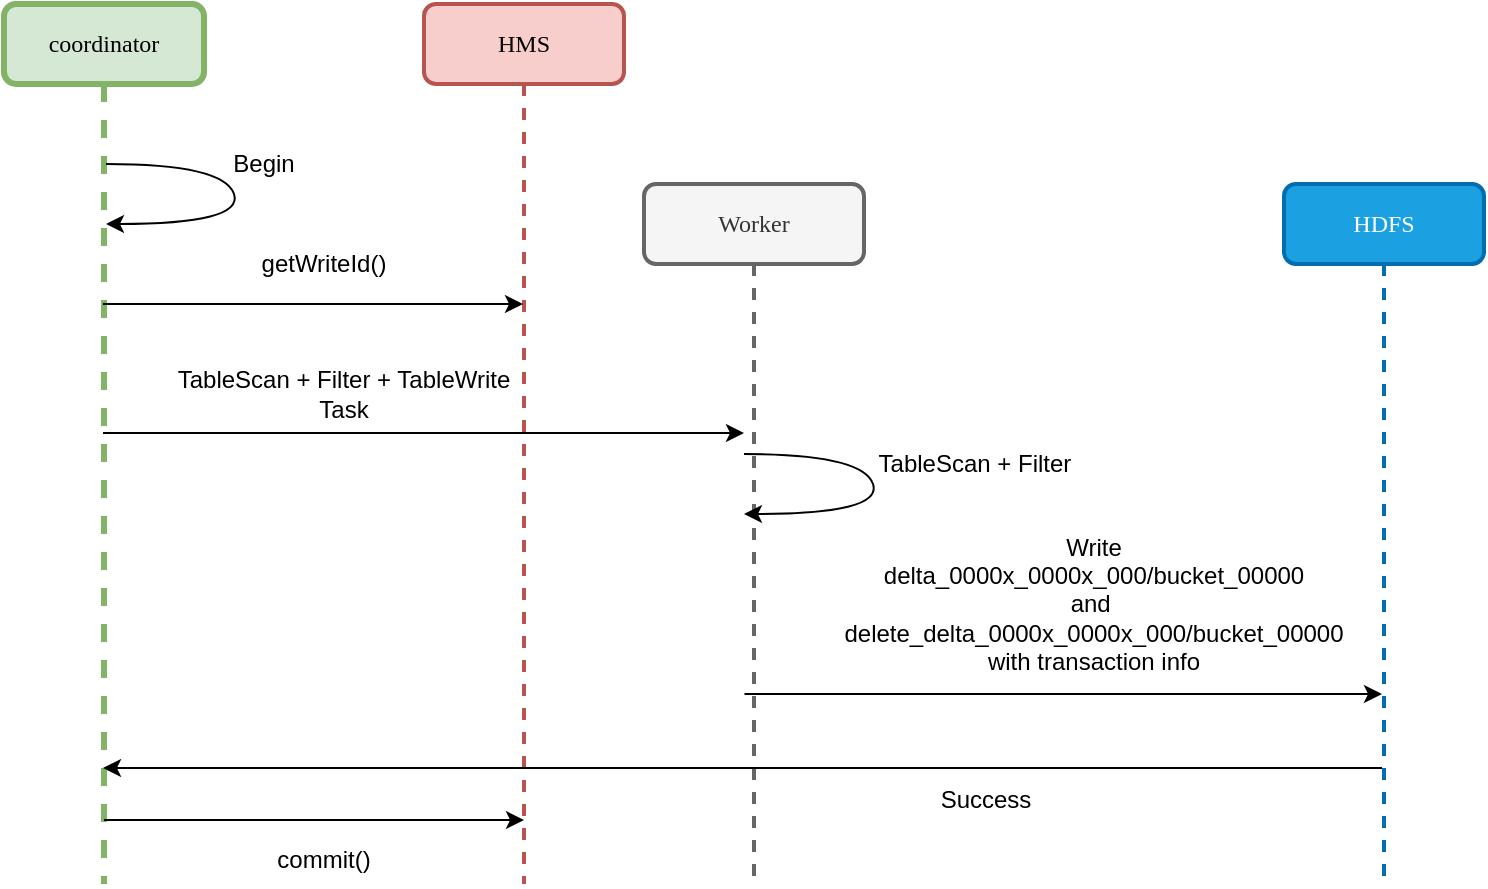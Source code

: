 <mxfile version="13.2.2" type="github">
  <diagram name="Page-1" id="13e1069c-82ec-6db2-03f1-153e76fe0fe0">
    <mxGraphModel dx="1422" dy="713" grid="1" gridSize="10" guides="1" tooltips="1" connect="1" arrows="1" fold="1" page="1" pageScale="1" pageWidth="1100" pageHeight="850" background="#ffffff" math="0" shadow="0">
      <root>
        <mxCell id="0" />
        <mxCell id="1" parent="0" />
        <mxCell id="7baba1c4bc27f4b0-2" value="HMS" style="shape=umlLifeline;perimeter=lifelinePerimeter;whiteSpace=wrap;html=1;container=1;collapsible=0;recursiveResize=0;outlineConnect=0;rounded=1;shadow=0;comic=0;labelBackgroundColor=none;strokeWidth=2;fontFamily=Verdana;fontSize=12;align=center;fillColor=#f8cecc;strokeColor=#b85450;" parent="1" vertex="1">
          <mxGeometry x="400" y="80" width="100" height="440" as="geometry" />
        </mxCell>
        <mxCell id="7baba1c4bc27f4b0-3" value="Worker" style="shape=umlLifeline;perimeter=lifelinePerimeter;whiteSpace=wrap;html=1;container=1;collapsible=0;recursiveResize=0;outlineConnect=0;rounded=1;shadow=0;comic=0;labelBackgroundColor=none;strokeWidth=2;fontFamily=Verdana;fontSize=12;align=center;fillColor=#f5f5f5;strokeColor=#666666;fontColor=#333333;" parent="1" vertex="1">
          <mxGeometry x="510" y="170" width="110" height="350" as="geometry" />
        </mxCell>
        <mxCell id="7baba1c4bc27f4b0-4" value="HDFS" style="shape=umlLifeline;perimeter=lifelinePerimeter;whiteSpace=wrap;html=1;container=1;collapsible=0;recursiveResize=0;outlineConnect=0;rounded=1;shadow=0;comic=0;labelBackgroundColor=none;strokeWidth=2;fontFamily=Verdana;fontSize=12;align=center;fillColor=#1ba1e2;strokeColor=#006EAF;fontColor=#ffffff;" parent="1" vertex="1">
          <mxGeometry x="830" y="170" width="100" height="350" as="geometry" />
        </mxCell>
        <mxCell id="7baba1c4bc27f4b0-8" value="coordinator" style="shape=umlLifeline;perimeter=lifelinePerimeter;whiteSpace=wrap;html=1;container=1;collapsible=0;recursiveResize=0;outlineConnect=0;rounded=1;shadow=0;comic=0;labelBackgroundColor=none;strokeWidth=3;fontFamily=Verdana;fontSize=12;align=center;fillColor=#d5e8d4;strokeColor=#82b366;glass=0;" parent="1" vertex="1">
          <mxGeometry x="190" y="80" width="100" height="440" as="geometry" />
        </mxCell>
        <mxCell id="A4fYRPUOJlLeQ5B8pnTf-1" value="" style="endArrow=classic;html=1;" parent="1" edge="1">
          <mxGeometry width="50" height="50" relative="1" as="geometry">
            <mxPoint x="239.5" y="230" as="sourcePoint" />
            <mxPoint x="449.5" y="230" as="targetPoint" />
          </mxGeometry>
        </mxCell>
        <mxCell id="A4fYRPUOJlLeQ5B8pnTf-2" value="Begin" style="text;html=1;strokeColor=none;fillColor=none;align=center;verticalAlign=middle;whiteSpace=wrap;rounded=0;" parent="1" vertex="1">
          <mxGeometry x="300" y="150" width="40" height="20" as="geometry" />
        </mxCell>
        <mxCell id="A4fYRPUOJlLeQ5B8pnTf-3" value="" style="curved=1;endArrow=classic;html=1;" parent="1" source="7baba1c4bc27f4b0-8" target="7baba1c4bc27f4b0-8" edge="1">
          <mxGeometry width="50" height="50" relative="1" as="geometry">
            <mxPoint x="520" y="270" as="sourcePoint" />
            <mxPoint x="570" y="220" as="targetPoint" />
            <Array as="points">
              <mxPoint x="300" y="160" />
              <mxPoint x="310" y="190" />
            </Array>
          </mxGeometry>
        </mxCell>
        <mxCell id="A4fYRPUOJlLeQ5B8pnTf-4" value="getWriteId()" style="text;html=1;strokeColor=none;fillColor=none;align=center;verticalAlign=middle;whiteSpace=wrap;rounded=0;" parent="1" vertex="1">
          <mxGeometry x="330" y="200" width="40" height="20" as="geometry" />
        </mxCell>
        <mxCell id="A4fYRPUOJlLeQ5B8pnTf-5" value="TableScan + Filter + TableWrite&lt;br&gt;Task&lt;br&gt;" style="text;html=1;strokeColor=none;fillColor=none;align=center;verticalAlign=middle;whiteSpace=wrap;rounded=0;" parent="1" vertex="1">
          <mxGeometry x="270" y="265" width="180" height="20" as="geometry" />
        </mxCell>
        <mxCell id="A4fYRPUOJlLeQ5B8pnTf-6" value="" style="endArrow=classic;html=1;" parent="1" edge="1">
          <mxGeometry width="50" height="50" relative="1" as="geometry">
            <mxPoint x="239.5" y="294.5" as="sourcePoint" />
            <mxPoint x="560" y="294.5" as="targetPoint" />
          </mxGeometry>
        </mxCell>
        <mxCell id="A4fYRPUOJlLeQ5B8pnTf-7" value="" style="endArrow=classic;html=1;" parent="1" edge="1">
          <mxGeometry width="50" height="50" relative="1" as="geometry">
            <mxPoint x="560.25" y="425" as="sourcePoint" />
            <mxPoint x="879" y="425" as="targetPoint" />
          </mxGeometry>
        </mxCell>
        <mxCell id="A4fYRPUOJlLeQ5B8pnTf-8" value="Write &lt;br&gt;delta_0000x_0000x_000/bucket_00000&lt;br&gt;and&amp;nbsp;&lt;br&gt;delete_delta_0000x_0000x_000/bucket_00000&lt;br&gt;with transaction info" style="text;html=1;strokeColor=none;fillColor=none;align=center;verticalAlign=middle;whiteSpace=wrap;rounded=0;" parent="1" vertex="1">
          <mxGeometry x="610" y="335" width="250" height="90" as="geometry" />
        </mxCell>
        <mxCell id="A4fYRPUOJlLeQ5B8pnTf-10" value="" style="endArrow=classic;html=1;" parent="1" edge="1">
          <mxGeometry width="50" height="50" relative="1" as="geometry">
            <mxPoint x="879" y="462" as="sourcePoint" />
            <mxPoint x="239.5" y="462" as="targetPoint" />
            <Array as="points">
              <mxPoint x="660" y="462" />
            </Array>
          </mxGeometry>
        </mxCell>
        <mxCell id="A4fYRPUOJlLeQ5B8pnTf-11" value="" style="endArrow=classic;html=1;" parent="1" edge="1">
          <mxGeometry width="50" height="50" relative="1" as="geometry">
            <mxPoint x="240" y="488" as="sourcePoint" />
            <mxPoint x="450" y="488" as="targetPoint" />
          </mxGeometry>
        </mxCell>
        <mxCell id="A4fYRPUOJlLeQ5B8pnTf-12" value="commit()" style="text;html=1;strokeColor=none;fillColor=none;align=center;verticalAlign=middle;whiteSpace=wrap;rounded=0;" parent="1" vertex="1">
          <mxGeometry x="330" y="498" width="40" height="20" as="geometry" />
        </mxCell>
        <mxCell id="A4fYRPUOJlLeQ5B8pnTf-13" value="Success" style="text;html=1;strokeColor=none;fillColor=none;align=center;verticalAlign=middle;whiteSpace=wrap;rounded=0;" parent="1" vertex="1">
          <mxGeometry x="640.75" y="468" width="80" height="20" as="geometry" />
        </mxCell>
        <mxCell id="nN7B6M9PlUdlWclBBNx_-3" value="TableScan + Filter" style="text;html=1;strokeColor=none;fillColor=none;align=center;verticalAlign=middle;whiteSpace=wrap;rounded=0;" vertex="1" parent="1">
          <mxGeometry x="620" y="300" width="110.5" height="20" as="geometry" />
        </mxCell>
        <mxCell id="nN7B6M9PlUdlWclBBNx_-4" value="" style="curved=1;endArrow=classic;html=1;" edge="1" parent="1">
          <mxGeometry width="50" height="50" relative="1" as="geometry">
            <mxPoint x="560" y="305" as="sourcePoint" />
            <mxPoint x="560" y="335" as="targetPoint" />
            <Array as="points">
              <mxPoint x="619.5" y="305" />
              <mxPoint x="629.5" y="335" />
            </Array>
          </mxGeometry>
        </mxCell>
      </root>
    </mxGraphModel>
  </diagram>
</mxfile>
